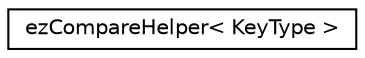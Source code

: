 digraph "Graphical Class Hierarchy"
{
 // LATEX_PDF_SIZE
  edge [fontname="Helvetica",fontsize="10",labelfontname="Helvetica",labelfontsize="10"];
  node [fontname="Helvetica",fontsize="10",shape=record];
  rankdir="LR";
  Node0 [label="ezCompareHelper\< KeyType \>",height=0.2,width=0.4,color="black", fillcolor="white", style="filled",URL="$df/d11/structez_compare_helper.htm",tooltip=" "];
}
